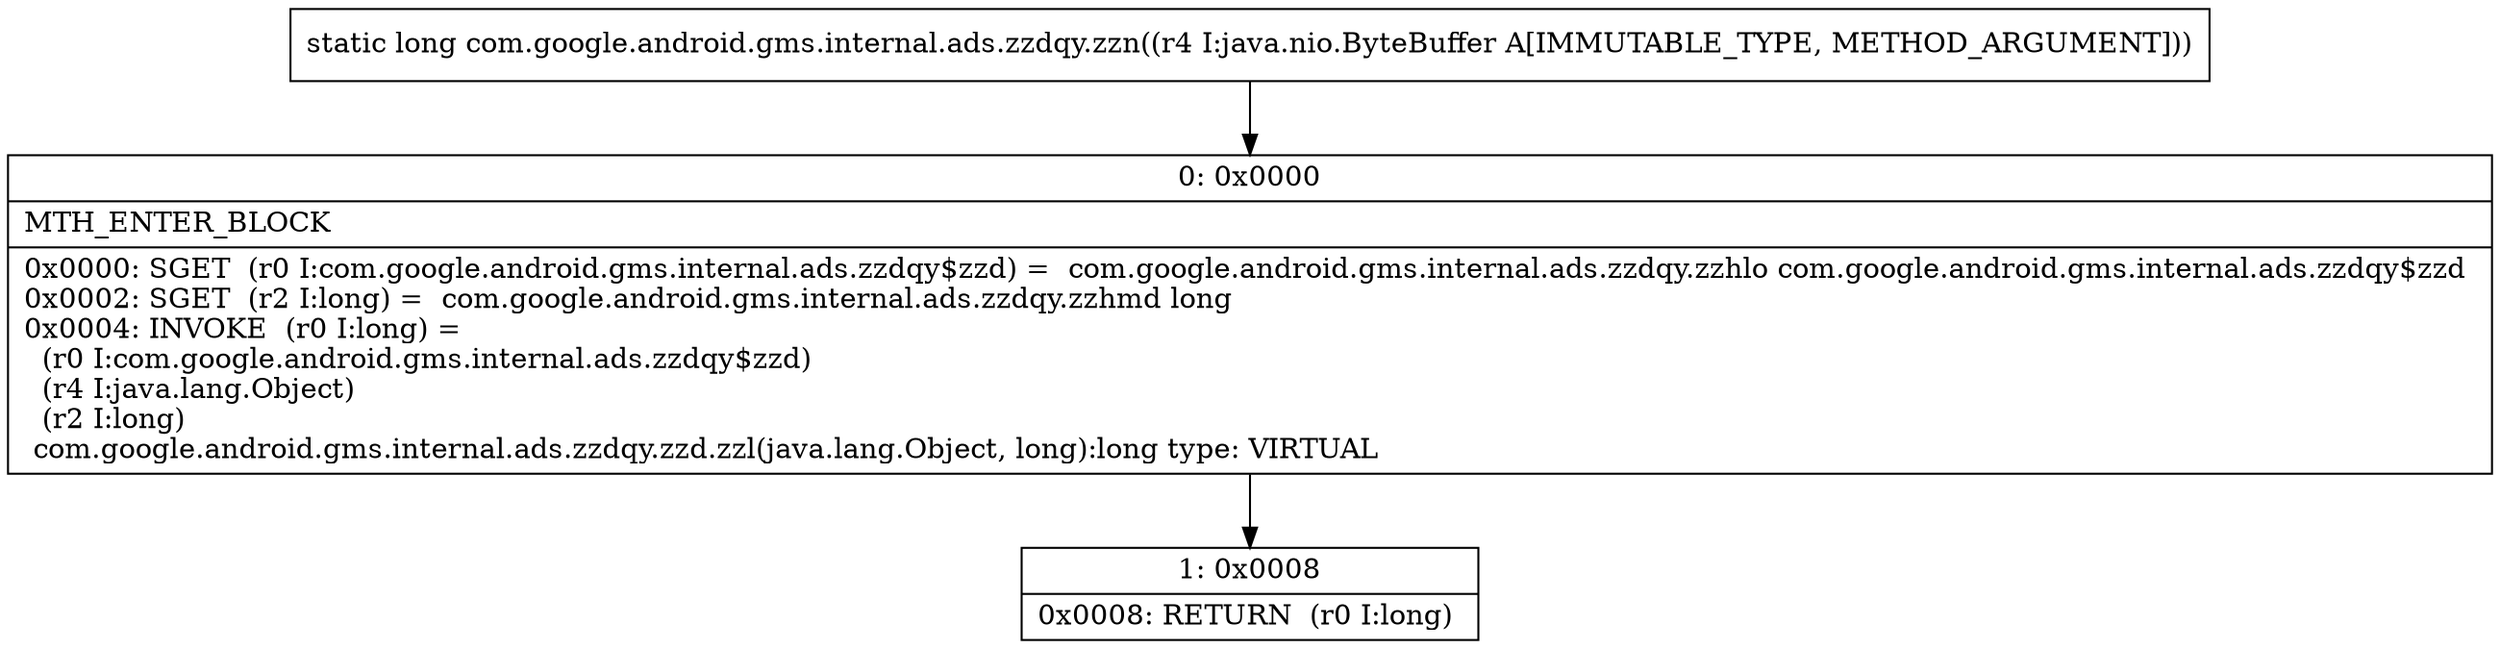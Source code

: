 digraph "CFG forcom.google.android.gms.internal.ads.zzdqy.zzn(Ljava\/nio\/ByteBuffer;)J" {
Node_0 [shape=record,label="{0\:\ 0x0000|MTH_ENTER_BLOCK\l|0x0000: SGET  (r0 I:com.google.android.gms.internal.ads.zzdqy$zzd) =  com.google.android.gms.internal.ads.zzdqy.zzhlo com.google.android.gms.internal.ads.zzdqy$zzd \l0x0002: SGET  (r2 I:long) =  com.google.android.gms.internal.ads.zzdqy.zzhmd long \l0x0004: INVOKE  (r0 I:long) = \l  (r0 I:com.google.android.gms.internal.ads.zzdqy$zzd)\l  (r4 I:java.lang.Object)\l  (r2 I:long)\l com.google.android.gms.internal.ads.zzdqy.zzd.zzl(java.lang.Object, long):long type: VIRTUAL \l}"];
Node_1 [shape=record,label="{1\:\ 0x0008|0x0008: RETURN  (r0 I:long) \l}"];
MethodNode[shape=record,label="{static long com.google.android.gms.internal.ads.zzdqy.zzn((r4 I:java.nio.ByteBuffer A[IMMUTABLE_TYPE, METHOD_ARGUMENT])) }"];
MethodNode -> Node_0;
Node_0 -> Node_1;
}

